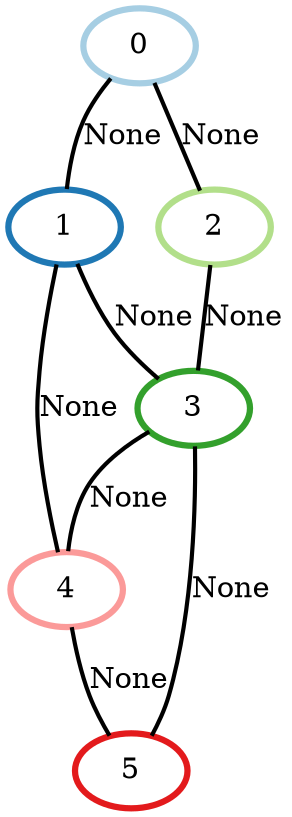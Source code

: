 graph G {
    0 [penwidth=3,label="0",color=1, colorscheme=paired12]
    1 [penwidth=3,label="1",color=2, colorscheme=paired12]
    2 [penwidth=3,label="2",color=3, colorscheme=paired12]
    3 [penwidth=3,label="3",color=4, colorscheme=paired12]
    4 [penwidth=3,label="4",color=5, colorscheme=paired12]
    5 [penwidth=3,label="5",color=6, colorscheme=paired12]

    0--1 [penwidth=2,label="None"]
    0--2 [penwidth=2,label="None"]
    1--3 [penwidth=2,label="None"]
    1--4 [penwidth=2,label="None"]
    2--3 [penwidth=2,label="None"]
    3--4 [penwidth=2,label="None"]
    3--5 [penwidth=2,label="None"]
    4--5 [penwidth=2,label="None"]
}
